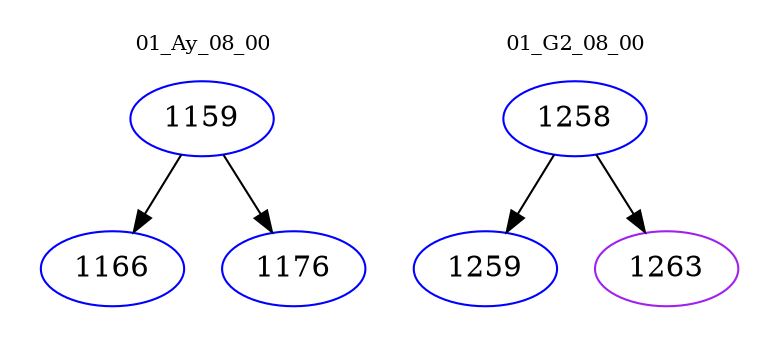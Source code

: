 digraph{
subgraph cluster_0 {
color = white
label = "01_Ay_08_00";
fontsize=10;
T0_1159 [label="1159", color="blue"]
T0_1159 -> T0_1166 [color="black"]
T0_1166 [label="1166", color="blue"]
T0_1159 -> T0_1176 [color="black"]
T0_1176 [label="1176", color="blue"]
}
subgraph cluster_1 {
color = white
label = "01_G2_08_00";
fontsize=10;
T1_1258 [label="1258", color="blue"]
T1_1258 -> T1_1259 [color="black"]
T1_1259 [label="1259", color="blue"]
T1_1258 -> T1_1263 [color="black"]
T1_1263 [label="1263", color="purple"]
}
}
